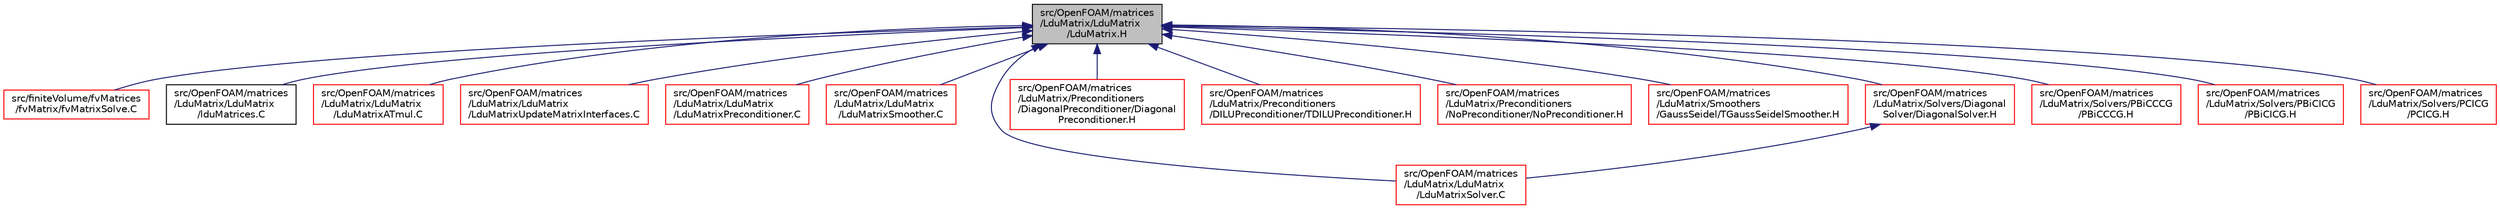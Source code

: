 digraph "src/OpenFOAM/matrices/LduMatrix/LduMatrix/LduMatrix.H"
{
  bgcolor="transparent";
  edge [fontname="Helvetica",fontsize="10",labelfontname="Helvetica",labelfontsize="10"];
  node [fontname="Helvetica",fontsize="10",shape=record];
  Node1 [label="src/OpenFOAM/matrices\l/LduMatrix/LduMatrix\l/LduMatrix.H",height=0.2,width=0.4,color="black", fillcolor="grey75", style="filled", fontcolor="black"];
  Node1 -> Node2 [dir="back",color="midnightblue",fontsize="10",style="solid",fontname="Helvetica"];
  Node2 [label="src/finiteVolume/fvMatrices\l/fvMatrix/fvMatrixSolve.C",height=0.2,width=0.4,color="red",URL="$a05915.html"];
  Node1 -> Node3 [dir="back",color="midnightblue",fontsize="10",style="solid",fontname="Helvetica"];
  Node3 [label="src/OpenFOAM/matrices\l/LduMatrix/LduMatrix\l/lduMatrices.C",height=0.2,width=0.4,color="black",URL="$a08405.html"];
  Node1 -> Node4 [dir="back",color="midnightblue",fontsize="10",style="solid",fontname="Helvetica"];
  Node4 [label="src/OpenFOAM/matrices\l/LduMatrix/LduMatrix\l/LduMatrixATmul.C",height=0.2,width=0.4,color="red",URL="$a08410.html"];
  Node1 -> Node5 [dir="back",color="midnightblue",fontsize="10",style="solid",fontname="Helvetica"];
  Node5 [label="src/OpenFOAM/matrices\l/LduMatrix/LduMatrix\l/LduMatrixUpdateMatrixInterfaces.C",height=0.2,width=0.4,color="red",URL="$a08422.html"];
  Node1 -> Node6 [dir="back",color="midnightblue",fontsize="10",style="solid",fontname="Helvetica"];
  Node6 [label="src/OpenFOAM/matrices\l/LduMatrix/LduMatrix\l/LduMatrixPreconditioner.C",height=0.2,width=0.4,color="red",URL="$a08415.html"];
  Node1 -> Node7 [dir="back",color="midnightblue",fontsize="10",style="solid",fontname="Helvetica"];
  Node7 [label="src/OpenFOAM/matrices\l/LduMatrix/LduMatrix\l/LduMatrixSmoother.C",height=0.2,width=0.4,color="red",URL="$a08417.html"];
  Node1 -> Node8 [dir="back",color="midnightblue",fontsize="10",style="solid",fontname="Helvetica"];
  Node8 [label="src/OpenFOAM/matrices\l/LduMatrix/LduMatrix\l/LduMatrixSolver.C",height=0.2,width=0.4,color="red",URL="$a08419.html"];
  Node1 -> Node9 [dir="back",color="midnightblue",fontsize="10",style="solid",fontname="Helvetica"];
  Node9 [label="src/OpenFOAM/matrices\l/LduMatrix/Preconditioners\l/DiagonalPreconditioner/Diagonal\lPreconditioner.H",height=0.2,width=0.4,color="red",URL="$a08430.html"];
  Node1 -> Node10 [dir="back",color="midnightblue",fontsize="10",style="solid",fontname="Helvetica"];
  Node10 [label="src/OpenFOAM/matrices\l/LduMatrix/Preconditioners\l/DILUPreconditioner/TDILUPreconditioner.H",height=0.2,width=0.4,color="red",URL="$a08437.html"];
  Node1 -> Node11 [dir="back",color="midnightblue",fontsize="10",style="solid",fontname="Helvetica"];
  Node11 [label="src/OpenFOAM/matrices\l/LduMatrix/Preconditioners\l/NoPreconditioner/NoPreconditioner.H",height=0.2,width=0.4,color="red",URL="$a08445.html"];
  Node1 -> Node12 [dir="back",color="midnightblue",fontsize="10",style="solid",fontname="Helvetica"];
  Node12 [label="src/OpenFOAM/matrices\l/LduMatrix/Smoothers\l/GaussSeidel/TGaussSeidelSmoother.H",height=0.2,width=0.4,color="red",URL="$a08460.html"];
  Node1 -> Node13 [dir="back",color="midnightblue",fontsize="10",style="solid",fontname="Helvetica"];
  Node13 [label="src/OpenFOAM/matrices\l/LduMatrix/Solvers/Diagonal\lSolver/DiagonalSolver.H",height=0.2,width=0.4,color="red",URL="$a08470.html"];
  Node13 -> Node8 [dir="back",color="midnightblue",fontsize="10",style="solid",fontname="Helvetica"];
  Node1 -> Node14 [dir="back",color="midnightblue",fontsize="10",style="solid",fontname="Helvetica"];
  Node14 [label="src/OpenFOAM/matrices\l/LduMatrix/Solvers/PBiCCCG\l/PBiCCCG.H",height=0.2,width=0.4,color="red",URL="$a08524.html"];
  Node1 -> Node15 [dir="back",color="midnightblue",fontsize="10",style="solid",fontname="Helvetica"];
  Node15 [label="src/OpenFOAM/matrices\l/LduMatrix/Solvers/PBiCICG\l/PBiCICG.H",height=0.2,width=0.4,color="red",URL="$a08528.html"];
  Node1 -> Node16 [dir="back",color="midnightblue",fontsize="10",style="solid",fontname="Helvetica"];
  Node16 [label="src/OpenFOAM/matrices\l/LduMatrix/Solvers/PCICG\l/PCICG.H",height=0.2,width=0.4,color="red",URL="$a08532.html"];
}
